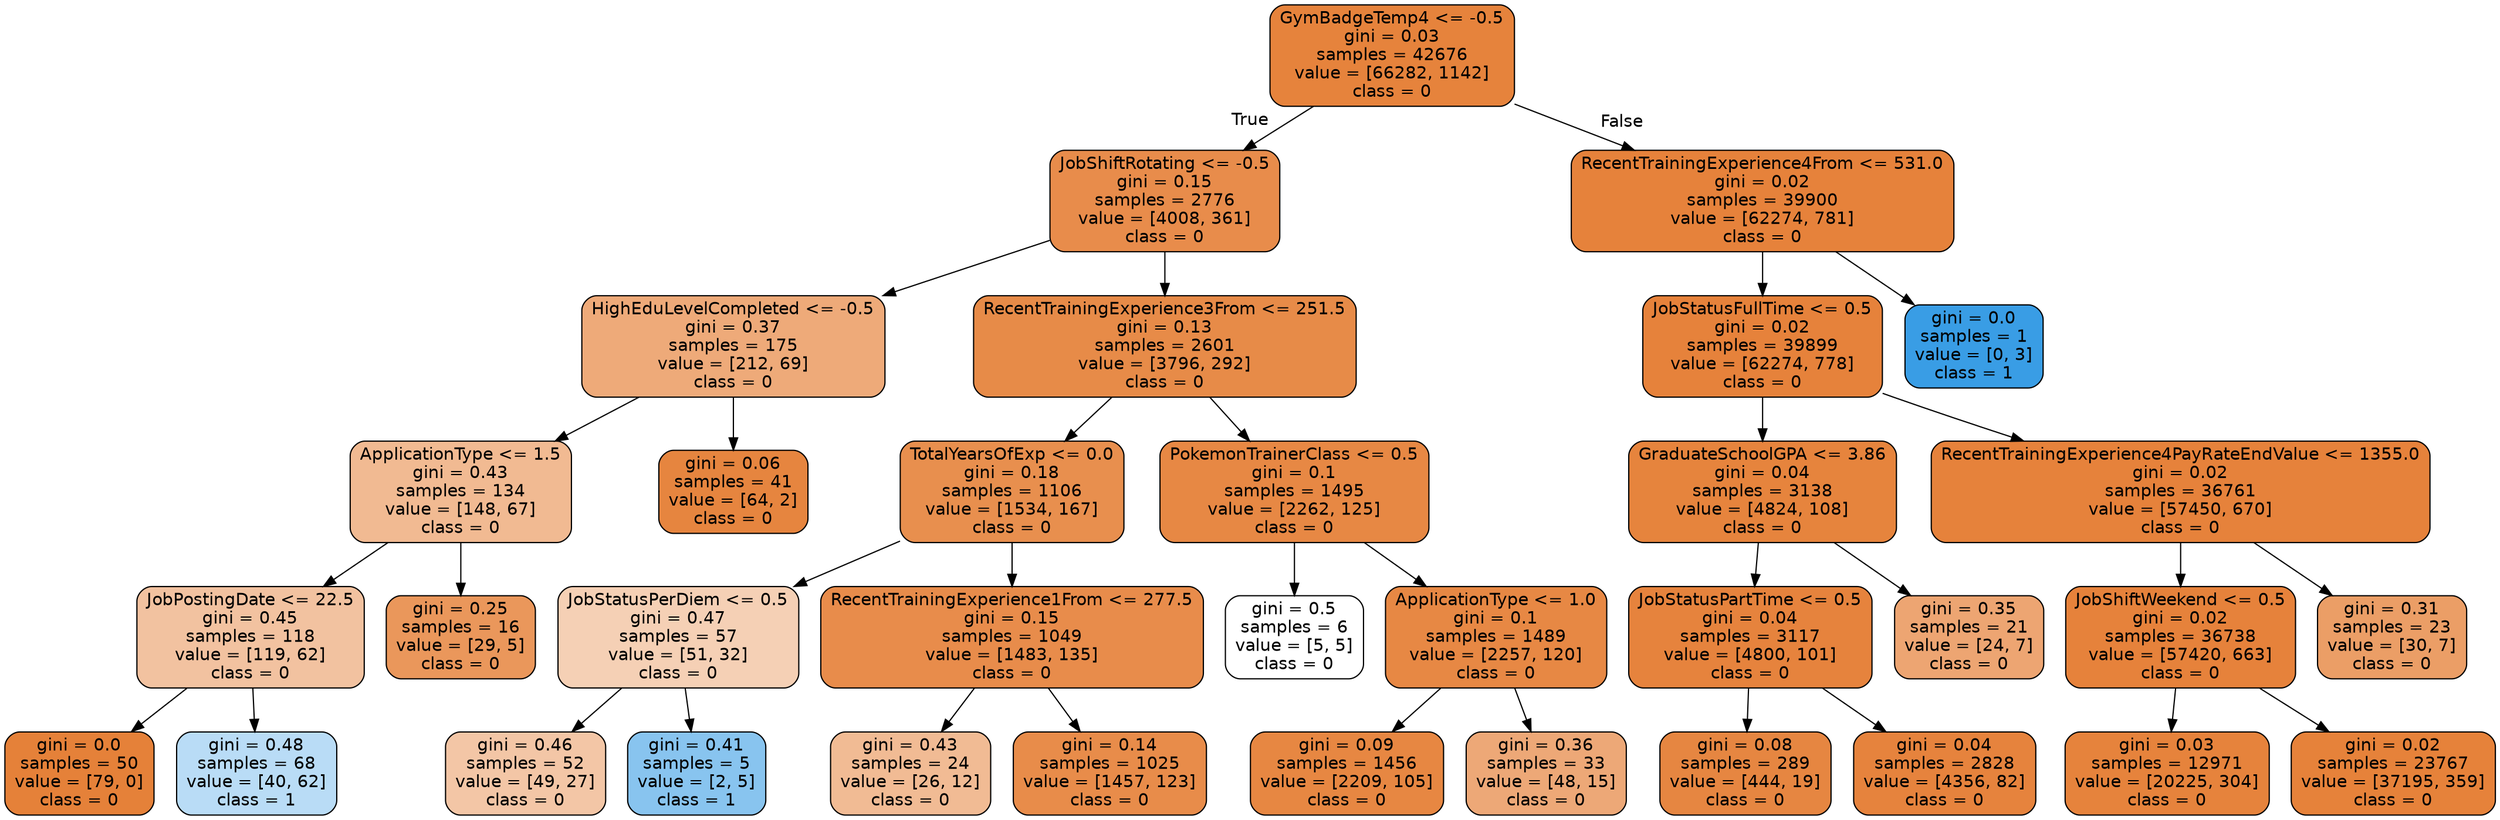 digraph Tree {
node [shape=box, style="filled, rounded", color="black", fontname=helvetica] ;
edge [fontname=helvetica] ;
0 [label="GymBadgeTemp4 <= -0.5\ngini = 0.03\nsamples = 42676\nvalue = [66282, 1142]\nclass = 0", fillcolor="#e58139fb"] ;
1 [label="JobShiftRotating <= -0.5\ngini = 0.15\nsamples = 2776\nvalue = [4008, 361]\nclass = 0", fillcolor="#e58139e8"] ;
0 -> 1 [labeldistance=2.5, labelangle=45, headlabel="True"] ;
2 [label="HighEduLevelCompleted <= -0.5\ngini = 0.37\nsamples = 175\nvalue = [212, 69]\nclass = 0", fillcolor="#e58139ac"] ;
1 -> 2 ;
3 [label="ApplicationType <= 1.5\ngini = 0.43\nsamples = 134\nvalue = [148, 67]\nclass = 0", fillcolor="#e581398c"] ;
2 -> 3 ;
4 [label="JobPostingDate <= 22.5\ngini = 0.45\nsamples = 118\nvalue = [119, 62]\nclass = 0", fillcolor="#e581397a"] ;
3 -> 4 ;
5 [label="gini = 0.0\nsamples = 50\nvalue = [79, 0]\nclass = 0", fillcolor="#e58139ff"] ;
4 -> 5 ;
6 [label="gini = 0.48\nsamples = 68\nvalue = [40, 62]\nclass = 1", fillcolor="#399de55a"] ;
4 -> 6 ;
7 [label="gini = 0.25\nsamples = 16\nvalue = [29, 5]\nclass = 0", fillcolor="#e58139d3"] ;
3 -> 7 ;
8 [label="gini = 0.06\nsamples = 41\nvalue = [64, 2]\nclass = 0", fillcolor="#e58139f7"] ;
2 -> 8 ;
9 [label="RecentTrainingExperience3From <= 251.5\ngini = 0.13\nsamples = 2601\nvalue = [3796, 292]\nclass = 0", fillcolor="#e58139eb"] ;
1 -> 9 ;
10 [label="TotalYearsOfExp <= 0.0\ngini = 0.18\nsamples = 1106\nvalue = [1534, 167]\nclass = 0", fillcolor="#e58139e3"] ;
9 -> 10 ;
11 [label="JobStatusPerDiem <= 0.5\ngini = 0.47\nsamples = 57\nvalue = [51, 32]\nclass = 0", fillcolor="#e581395f"] ;
10 -> 11 ;
12 [label="gini = 0.46\nsamples = 52\nvalue = [49, 27]\nclass = 0", fillcolor="#e5813972"] ;
11 -> 12 ;
13 [label="gini = 0.41\nsamples = 5\nvalue = [2, 5]\nclass = 1", fillcolor="#399de599"] ;
11 -> 13 ;
14 [label="RecentTrainingExperience1From <= 277.5\ngini = 0.15\nsamples = 1049\nvalue = [1483, 135]\nclass = 0", fillcolor="#e58139e8"] ;
10 -> 14 ;
15 [label="gini = 0.43\nsamples = 24\nvalue = [26, 12]\nclass = 0", fillcolor="#e5813989"] ;
14 -> 15 ;
16 [label="gini = 0.14\nsamples = 1025\nvalue = [1457, 123]\nclass = 0", fillcolor="#e58139e9"] ;
14 -> 16 ;
17 [label="PokemonTrainerClass <= 0.5\ngini = 0.1\nsamples = 1495\nvalue = [2262, 125]\nclass = 0", fillcolor="#e58139f1"] ;
9 -> 17 ;
18 [label="gini = 0.5\nsamples = 6\nvalue = [5, 5]\nclass = 0", fillcolor="#e5813900"] ;
17 -> 18 ;
19 [label="ApplicationType <= 1.0\ngini = 0.1\nsamples = 1489\nvalue = [2257, 120]\nclass = 0", fillcolor="#e58139f1"] ;
17 -> 19 ;
20 [label="gini = 0.09\nsamples = 1456\nvalue = [2209, 105]\nclass = 0", fillcolor="#e58139f3"] ;
19 -> 20 ;
21 [label="gini = 0.36\nsamples = 33\nvalue = [48, 15]\nclass = 0", fillcolor="#e58139af"] ;
19 -> 21 ;
22 [label="RecentTrainingExperience4From <= 531.0\ngini = 0.02\nsamples = 39900\nvalue = [62274, 781]\nclass = 0", fillcolor="#e58139fc"] ;
0 -> 22 [labeldistance=2.5, labelangle=-45, headlabel="False"] ;
23 [label="JobStatusFullTime <= 0.5\ngini = 0.02\nsamples = 39899\nvalue = [62274, 778]\nclass = 0", fillcolor="#e58139fc"] ;
22 -> 23 ;
24 [label="GraduateSchoolGPA <= 3.86\ngini = 0.04\nsamples = 3138\nvalue = [4824, 108]\nclass = 0", fillcolor="#e58139f9"] ;
23 -> 24 ;
25 [label="JobStatusPartTime <= 0.5\ngini = 0.04\nsamples = 3117\nvalue = [4800, 101]\nclass = 0", fillcolor="#e58139fa"] ;
24 -> 25 ;
26 [label="gini = 0.08\nsamples = 289\nvalue = [444, 19]\nclass = 0", fillcolor="#e58139f4"] ;
25 -> 26 ;
27 [label="gini = 0.04\nsamples = 2828\nvalue = [4356, 82]\nclass = 0", fillcolor="#e58139fa"] ;
25 -> 27 ;
28 [label="gini = 0.35\nsamples = 21\nvalue = [24, 7]\nclass = 0", fillcolor="#e58139b5"] ;
24 -> 28 ;
29 [label="RecentTrainingExperience4PayRateEndValue <= 1355.0\ngini = 0.02\nsamples = 36761\nvalue = [57450, 670]\nclass = 0", fillcolor="#e58139fc"] ;
23 -> 29 ;
30 [label="JobShiftWeekend <= 0.5\ngini = 0.02\nsamples = 36738\nvalue = [57420, 663]\nclass = 0", fillcolor="#e58139fc"] ;
29 -> 30 ;
31 [label="gini = 0.03\nsamples = 12971\nvalue = [20225, 304]\nclass = 0", fillcolor="#e58139fb"] ;
30 -> 31 ;
32 [label="gini = 0.02\nsamples = 23767\nvalue = [37195, 359]\nclass = 0", fillcolor="#e58139fd"] ;
30 -> 32 ;
33 [label="gini = 0.31\nsamples = 23\nvalue = [30, 7]\nclass = 0", fillcolor="#e58139c4"] ;
29 -> 33 ;
34 [label="gini = 0.0\nsamples = 1\nvalue = [0, 3]\nclass = 1", fillcolor="#399de5ff"] ;
22 -> 34 ;
}